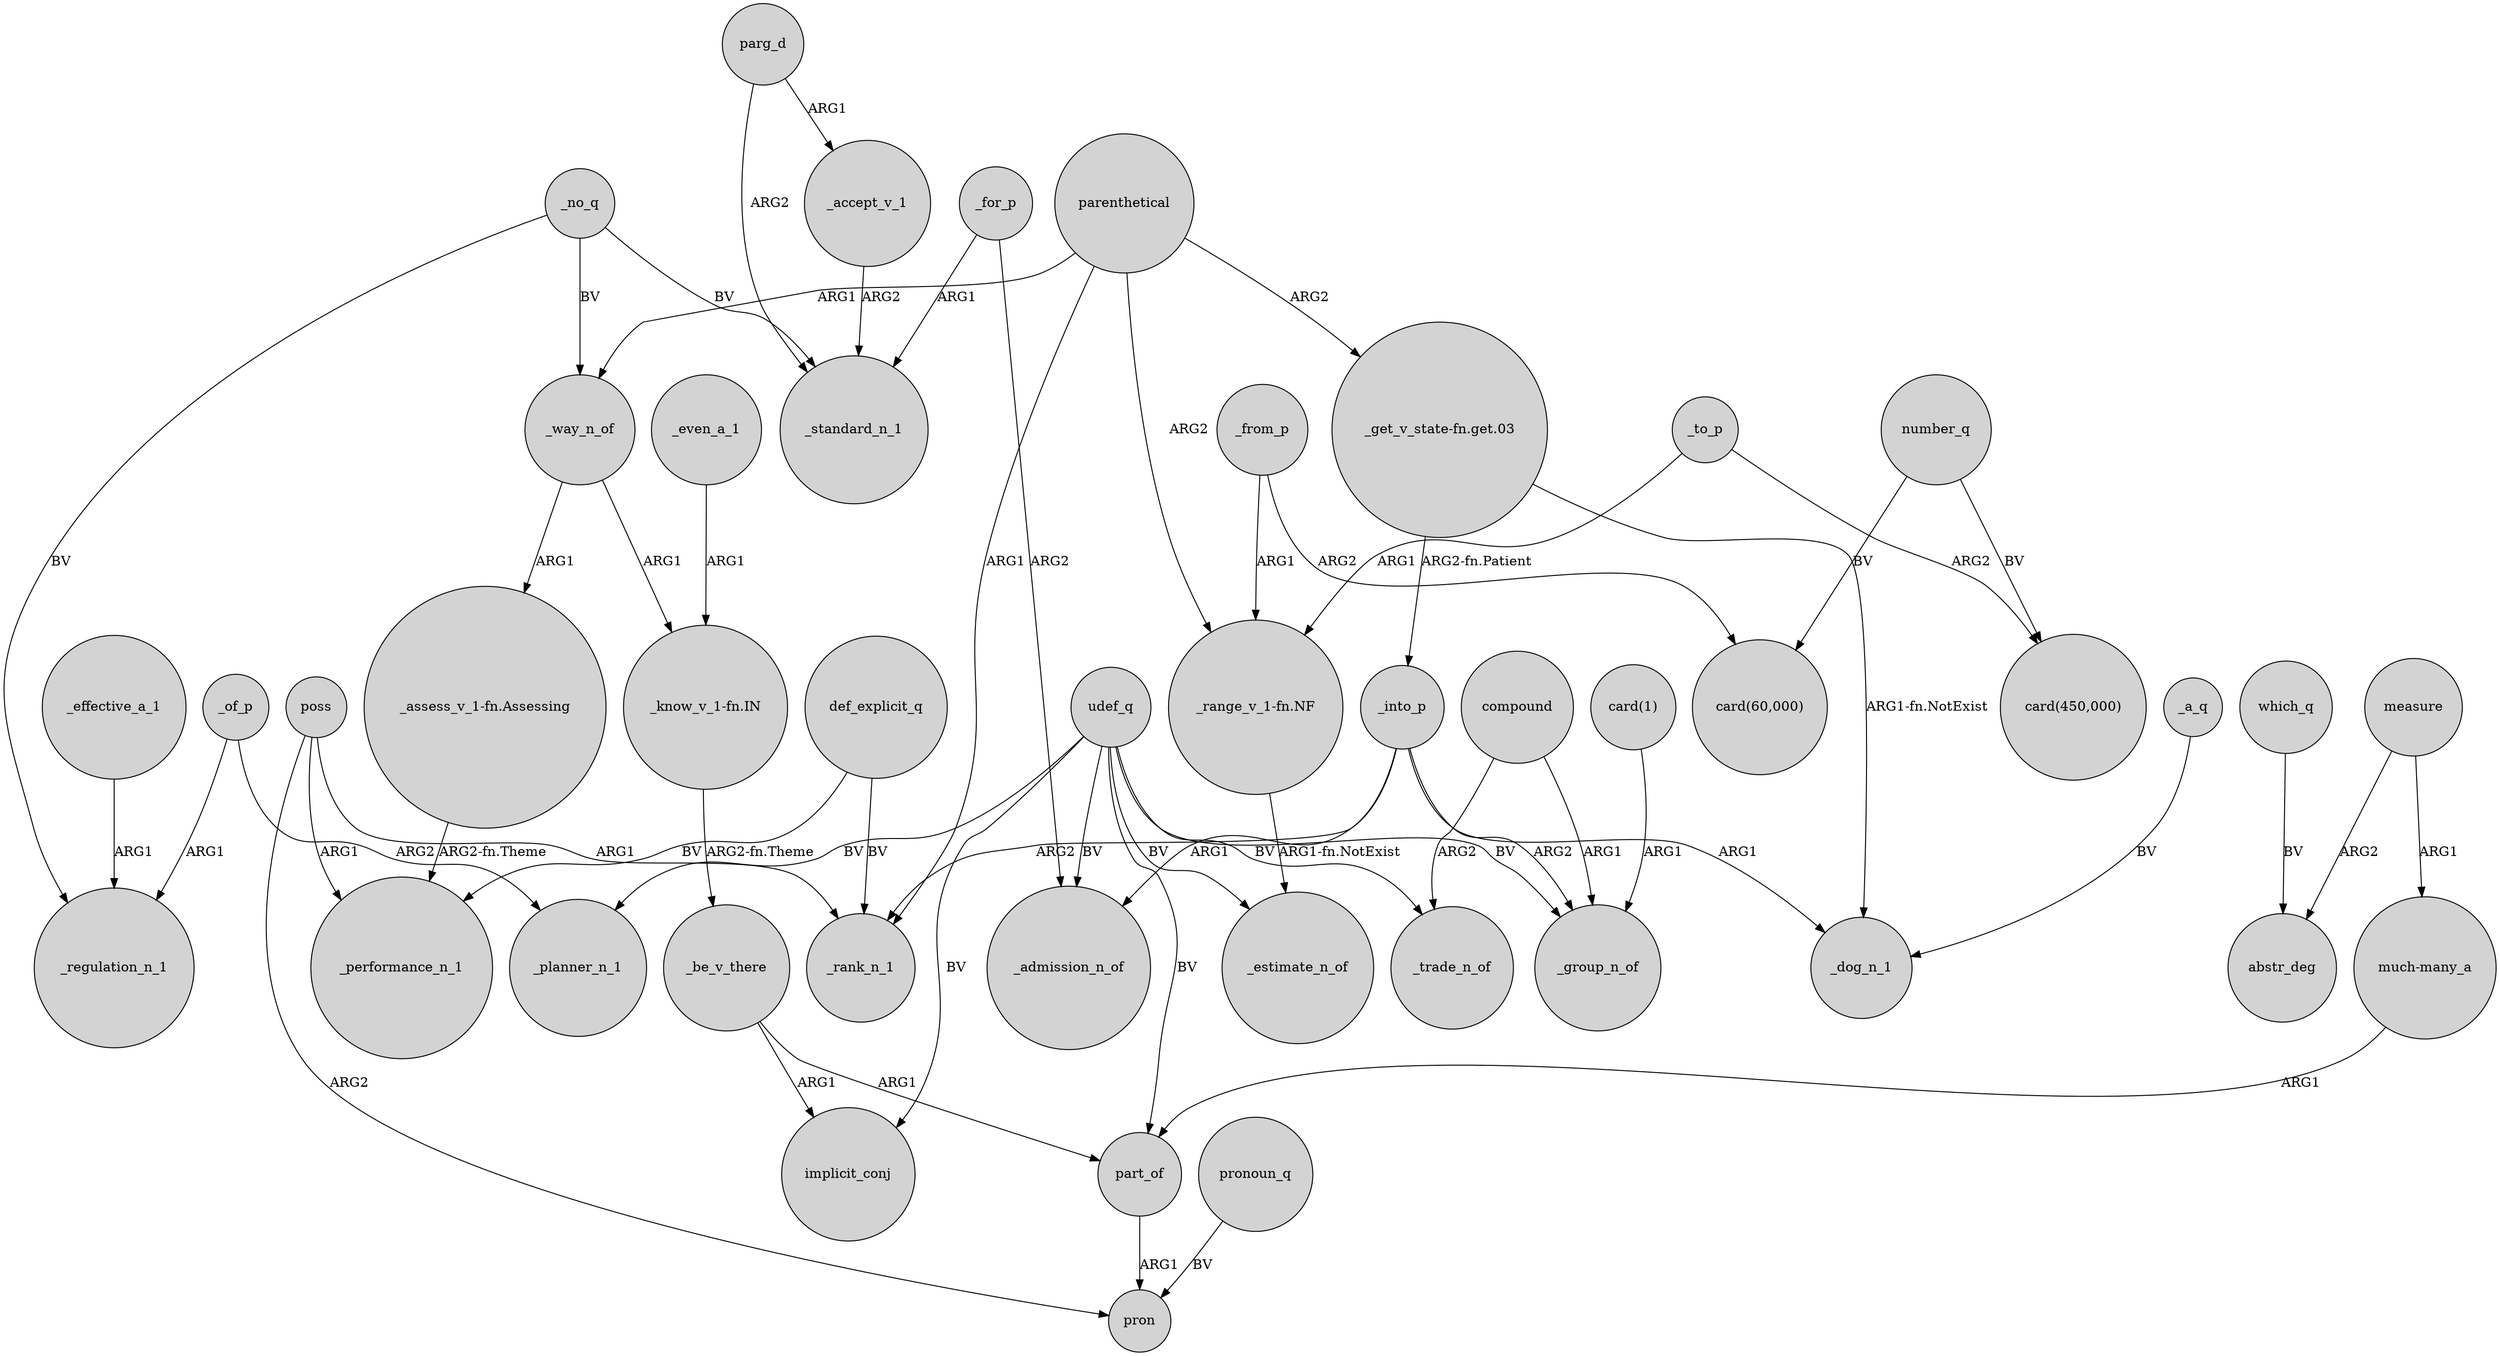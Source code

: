 digraph {
	node [shape=circle style=filled]
	_accept_v_1 -> _standard_n_1 [label=ARG2]
	part_of -> pron [label=ARG1]
	"_get_v_state-fn.get.03" -> _into_p [label="ARG2-fn.Patient"]
	"_range_v_1-fn.NF" -> _estimate_n_of [label="ARG1-fn.NotExist"]
	udef_q -> _trade_n_of [label=BV]
	measure -> abstr_deg [label=ARG2]
	_from_p -> "card(60,000)" [label=ARG2]
	udef_q -> part_of [label=BV]
	poss -> pron [label=ARG2]
	poss -> _rank_n_1 [label=ARG1]
	_no_q -> _regulation_n_1 [label=BV]
	"much-many_a" -> part_of [label=ARG1]
	parenthetical -> "_range_v_1-fn.NF" [label=ARG2]
	_into_p -> _admission_n_of [label=ARG1]
	_effective_a_1 -> _regulation_n_1 [label=ARG1]
	number_q -> "card(60,000)" [label=BV]
	_into_p -> _rank_n_1 [label=ARG2]
	_a_q -> _dog_n_1 [label=BV]
	parenthetical -> _rank_n_1 [label=ARG1]
	"_assess_v_1-fn.Assessing" -> _performance_n_1 [label="ARG2-fn.Theme"]
	parg_d -> _accept_v_1 [label=ARG1]
	_be_v_there -> part_of [label=ARG1]
	_to_p -> "_range_v_1-fn.NF" [label=ARG1]
	udef_q -> implicit_conj [label=BV]
	_way_n_of -> "_assess_v_1-fn.Assessing" [label=ARG1]
	def_explicit_q -> _rank_n_1 [label=BV]
	parg_d -> _standard_n_1 [label=ARG2]
	udef_q -> _admission_n_of [label=BV]
	pronoun_q -> pron [label=BV]
	parenthetical -> "_get_v_state-fn.get.03" [label=ARG2]
	_no_q -> _way_n_of [label=BV]
	"_know_v_1-fn.IN" -> _be_v_there [label="ARG2-fn.Theme"]
	number_q -> "card(450,000)" [label=BV]
	_of_p -> _planner_n_1 [label=ARG2]
	parenthetical -> _way_n_of [label=ARG1]
	compound -> _group_n_of [label=ARG1]
	udef_q -> _estimate_n_of [label=BV]
	_to_p -> "card(450,000)" [label=ARG2]
	compound -> _trade_n_of [label=ARG2]
	def_explicit_q -> _performance_n_1 [label=BV]
	poss -> _performance_n_1 [label=ARG1]
	_for_p -> _standard_n_1 [label=ARG1]
	which_q -> abstr_deg [label=BV]
	udef_q -> _planner_n_1 [label=BV]
	"card(1)" -> _group_n_of [label=ARG1]
	_even_a_1 -> "_know_v_1-fn.IN" [label=ARG1]
	_be_v_there -> implicit_conj [label=ARG1]
	_no_q -> _standard_n_1 [label=BV]
	"_get_v_state-fn.get.03" -> _dog_n_1 [label="ARG1-fn.NotExist"]
	_for_p -> _admission_n_of [label=ARG2]
	measure -> "much-many_a" [label=ARG1]
	_from_p -> "_range_v_1-fn.NF" [label=ARG1]
	_way_n_of -> "_know_v_1-fn.IN" [label=ARG1]
	_of_p -> _regulation_n_1 [label=ARG1]
	_into_p -> _dog_n_1 [label=ARG1]
	_into_p -> _group_n_of [label=ARG2]
	udef_q -> _group_n_of [label=BV]
}
